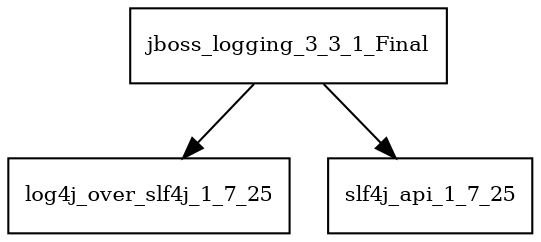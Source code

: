 digraph jboss_logging_3_3_1_Final_dependencies {
  node [shape = box, fontsize=10.0];
  jboss_logging_3_3_1_Final -> log4j_over_slf4j_1_7_25;
  jboss_logging_3_3_1_Final -> slf4j_api_1_7_25;
}
